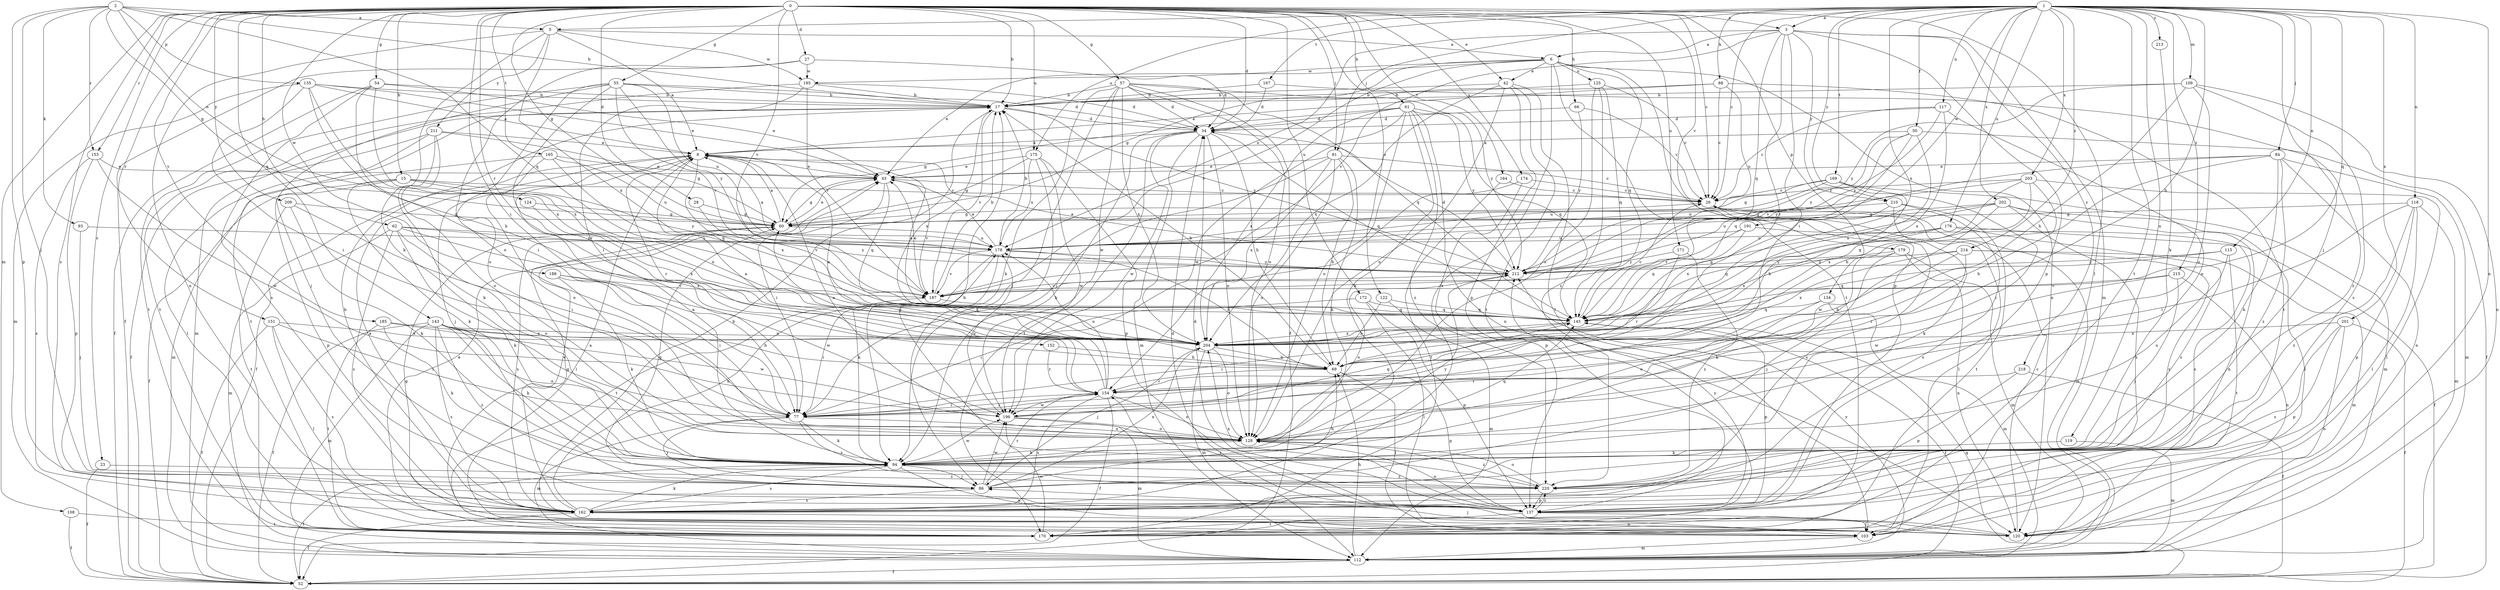 strict digraph  {
0;
1;
2;
3;
5;
6;
8;
15;
17;
23;
26;
27;
28;
34;
42;
43;
50;
52;
54;
55;
57;
60;
61;
62;
66;
69;
77;
81;
84;
86;
88;
93;
94;
103;
108;
109;
112;
115;
117;
118;
119;
120;
122;
124;
125;
128;
134;
135;
137;
143;
145;
151;
152;
153;
154;
162;
164;
165;
167;
169;
170;
171;
172;
174;
175;
176;
178;
179;
185;
187;
188;
191;
195;
196;
201;
202;
203;
204;
209;
210;
211;
212;
213;
214;
215;
218;
220;
0 -> 3  [label=a];
0 -> 15  [label=b];
0 -> 17  [label=b];
0 -> 23  [label=c];
0 -> 26  [label=c];
0 -> 27  [label=d];
0 -> 28  [label=d];
0 -> 34  [label=d];
0 -> 42  [label=e];
0 -> 54  [label=g];
0 -> 55  [label=g];
0 -> 57  [label=g];
0 -> 60  [label=g];
0 -> 61  [label=h];
0 -> 62  [label=h];
0 -> 66  [label=h];
0 -> 77  [label=i];
0 -> 81  [label=j];
0 -> 103  [label=l];
0 -> 108  [label=m];
0 -> 122  [label=o];
0 -> 134  [label=p];
0 -> 143  [label=q];
0 -> 151  [label=r];
0 -> 152  [label=r];
0 -> 153  [label=r];
0 -> 162  [label=s];
0 -> 164  [label=t];
0 -> 165  [label=t];
0 -> 171  [label=u];
0 -> 172  [label=u];
0 -> 174  [label=u];
0 -> 175  [label=u];
0 -> 179  [label=v];
0 -> 185  [label=v];
0 -> 187  [label=v];
0 -> 188  [label=w];
0 -> 209  [label=y];
1 -> 3  [label=a];
1 -> 5  [label=a];
1 -> 26  [label=c];
1 -> 50  [label=f];
1 -> 69  [label=h];
1 -> 81  [label=j];
1 -> 84  [label=j];
1 -> 86  [label=j];
1 -> 88  [label=k];
1 -> 109  [label=m];
1 -> 115  [label=n];
1 -> 117  [label=n];
1 -> 118  [label=n];
1 -> 119  [label=n];
1 -> 120  [label=n];
1 -> 145  [label=q];
1 -> 167  [label=t];
1 -> 169  [label=t];
1 -> 170  [label=t];
1 -> 175  [label=u];
1 -> 176  [label=u];
1 -> 191  [label=w];
1 -> 201  [label=x];
1 -> 202  [label=x];
1 -> 203  [label=x];
1 -> 204  [label=x];
1 -> 210  [label=y];
1 -> 213  [label=z];
1 -> 214  [label=z];
1 -> 215  [label=z];
2 -> 5  [label=a];
2 -> 17  [label=b];
2 -> 60  [label=g];
2 -> 86  [label=j];
2 -> 93  [label=k];
2 -> 124  [label=o];
2 -> 135  [label=p];
2 -> 137  [label=p];
2 -> 145  [label=q];
2 -> 153  [label=r];
3 -> 6  [label=a];
3 -> 77  [label=i];
3 -> 112  [label=m];
3 -> 137  [label=p];
3 -> 145  [label=q];
3 -> 154  [label=r];
3 -> 178  [label=u];
3 -> 187  [label=v];
3 -> 210  [label=y];
3 -> 218  [label=z];
5 -> 6  [label=a];
5 -> 8  [label=a];
5 -> 94  [label=k];
5 -> 120  [label=n];
5 -> 195  [label=w];
5 -> 204  [label=x];
5 -> 211  [label=y];
6 -> 42  [label=e];
6 -> 43  [label=e];
6 -> 60  [label=g];
6 -> 120  [label=n];
6 -> 125  [label=o];
6 -> 137  [label=p];
6 -> 145  [label=q];
6 -> 162  [label=s];
6 -> 170  [label=t];
6 -> 187  [label=v];
6 -> 195  [label=w];
8 -> 43  [label=e];
8 -> 52  [label=f];
8 -> 86  [label=j];
8 -> 154  [label=r];
8 -> 204  [label=x];
15 -> 26  [label=c];
15 -> 52  [label=f];
15 -> 94  [label=k];
15 -> 137  [label=p];
15 -> 204  [label=x];
15 -> 212  [label=y];
17 -> 34  [label=d];
17 -> 112  [label=m];
17 -> 170  [label=t];
17 -> 187  [label=v];
17 -> 204  [label=x];
17 -> 212  [label=y];
23 -> 52  [label=f];
23 -> 220  [label=z];
26 -> 60  [label=g];
26 -> 103  [label=l];
26 -> 112  [label=m];
26 -> 162  [label=s];
27 -> 34  [label=d];
27 -> 52  [label=f];
27 -> 128  [label=o];
27 -> 195  [label=w];
28 -> 60  [label=g];
28 -> 187  [label=v];
34 -> 8  [label=a];
34 -> 69  [label=h];
34 -> 94  [label=k];
34 -> 112  [label=m];
34 -> 128  [label=o];
34 -> 145  [label=q];
34 -> 170  [label=t];
34 -> 196  [label=w];
42 -> 17  [label=b];
42 -> 103  [label=l];
42 -> 128  [label=o];
42 -> 137  [label=p];
42 -> 170  [label=t];
42 -> 204  [label=x];
43 -> 26  [label=c];
43 -> 60  [label=g];
43 -> 77  [label=i];
43 -> 145  [label=q];
43 -> 187  [label=v];
50 -> 8  [label=a];
50 -> 52  [label=f];
50 -> 145  [label=q];
50 -> 187  [label=v];
50 -> 204  [label=x];
50 -> 212  [label=y];
52 -> 145  [label=q];
54 -> 17  [label=b];
54 -> 43  [label=e];
54 -> 52  [label=f];
54 -> 77  [label=i];
54 -> 170  [label=t];
54 -> 204  [label=x];
55 -> 17  [label=b];
55 -> 34  [label=d];
55 -> 86  [label=j];
55 -> 128  [label=o];
55 -> 154  [label=r];
55 -> 162  [label=s];
55 -> 178  [label=u];
55 -> 187  [label=v];
55 -> 212  [label=y];
57 -> 17  [label=b];
57 -> 34  [label=d];
57 -> 52  [label=f];
57 -> 86  [label=j];
57 -> 94  [label=k];
57 -> 128  [label=o];
57 -> 145  [label=q];
57 -> 196  [label=w];
57 -> 204  [label=x];
57 -> 212  [label=y];
60 -> 8  [label=a];
60 -> 43  [label=e];
60 -> 162  [label=s];
60 -> 178  [label=u];
61 -> 34  [label=d];
61 -> 60  [label=g];
61 -> 94  [label=k];
61 -> 120  [label=n];
61 -> 128  [label=o];
61 -> 145  [label=q];
61 -> 196  [label=w];
61 -> 204  [label=x];
61 -> 212  [label=y];
61 -> 220  [label=z];
62 -> 94  [label=k];
62 -> 112  [label=m];
62 -> 128  [label=o];
62 -> 162  [label=s];
62 -> 178  [label=u];
62 -> 204  [label=x];
62 -> 212  [label=y];
66 -> 26  [label=c];
66 -> 34  [label=d];
66 -> 212  [label=y];
69 -> 8  [label=a];
69 -> 17  [label=b];
69 -> 103  [label=l];
69 -> 137  [label=p];
69 -> 154  [label=r];
77 -> 86  [label=j];
77 -> 94  [label=k];
77 -> 112  [label=m];
77 -> 128  [label=o];
77 -> 154  [label=r];
77 -> 220  [label=z];
81 -> 26  [label=c];
81 -> 43  [label=e];
81 -> 69  [label=h];
81 -> 77  [label=i];
81 -> 94  [label=k];
81 -> 128  [label=o];
81 -> 204  [label=x];
84 -> 43  [label=e];
84 -> 69  [label=h];
84 -> 94  [label=k];
84 -> 112  [label=m];
84 -> 120  [label=n];
84 -> 212  [label=y];
84 -> 220  [label=z];
86 -> 60  [label=g];
86 -> 69  [label=h];
86 -> 154  [label=r];
86 -> 162  [label=s];
86 -> 196  [label=w];
86 -> 204  [label=x];
88 -> 8  [label=a];
88 -> 17  [label=b];
88 -> 26  [label=c];
88 -> 170  [label=t];
88 -> 178  [label=u];
93 -> 86  [label=j];
93 -> 178  [label=u];
94 -> 8  [label=a];
94 -> 52  [label=f];
94 -> 86  [label=j];
94 -> 120  [label=n];
94 -> 162  [label=s];
94 -> 196  [label=w];
94 -> 212  [label=y];
94 -> 220  [label=z];
103 -> 8  [label=a];
103 -> 43  [label=e];
103 -> 112  [label=m];
108 -> 52  [label=f];
108 -> 170  [label=t];
109 -> 17  [label=b];
109 -> 69  [label=h];
109 -> 120  [label=n];
109 -> 128  [label=o];
109 -> 162  [label=s];
109 -> 212  [label=y];
112 -> 52  [label=f];
112 -> 69  [label=h];
112 -> 212  [label=y];
115 -> 128  [label=o];
115 -> 145  [label=q];
115 -> 170  [label=t];
115 -> 212  [label=y];
117 -> 26  [label=c];
117 -> 34  [label=d];
117 -> 128  [label=o];
117 -> 204  [label=x];
117 -> 212  [label=y];
118 -> 60  [label=g];
118 -> 77  [label=i];
118 -> 103  [label=l];
118 -> 112  [label=m];
118 -> 137  [label=p];
118 -> 220  [label=z];
119 -> 94  [label=k];
119 -> 112  [label=m];
120 -> 17  [label=b];
120 -> 26  [label=c];
120 -> 34  [label=d];
120 -> 60  [label=g];
120 -> 86  [label=j];
122 -> 69  [label=h];
122 -> 112  [label=m];
122 -> 145  [label=q];
124 -> 60  [label=g];
124 -> 204  [label=x];
125 -> 17  [label=b];
125 -> 26  [label=c];
125 -> 128  [label=o];
125 -> 145  [label=q];
125 -> 220  [label=z];
128 -> 8  [label=a];
128 -> 94  [label=k];
128 -> 145  [label=q];
128 -> 220  [label=z];
134 -> 112  [label=m];
134 -> 128  [label=o];
134 -> 145  [label=q];
135 -> 8  [label=a];
135 -> 17  [label=b];
135 -> 43  [label=e];
135 -> 69  [label=h];
135 -> 77  [label=i];
135 -> 112  [label=m];
135 -> 204  [label=x];
137 -> 34  [label=d];
137 -> 103  [label=l];
137 -> 128  [label=o];
137 -> 154  [label=r];
137 -> 170  [label=t];
137 -> 204  [label=x];
137 -> 212  [label=y];
137 -> 220  [label=z];
143 -> 52  [label=f];
143 -> 69  [label=h];
143 -> 77  [label=i];
143 -> 94  [label=k];
143 -> 112  [label=m];
143 -> 128  [label=o];
143 -> 162  [label=s];
143 -> 204  [label=x];
143 -> 220  [label=z];
145 -> 8  [label=a];
145 -> 26  [label=c];
145 -> 52  [label=f];
145 -> 77  [label=i];
145 -> 137  [label=p];
145 -> 204  [label=x];
151 -> 52  [label=f];
151 -> 77  [label=i];
151 -> 103  [label=l];
151 -> 162  [label=s];
151 -> 204  [label=x];
152 -> 69  [label=h];
152 -> 154  [label=r];
153 -> 43  [label=e];
153 -> 137  [label=p];
153 -> 162  [label=s];
153 -> 196  [label=w];
154 -> 8  [label=a];
154 -> 52  [label=f];
154 -> 60  [label=g];
154 -> 77  [label=i];
154 -> 128  [label=o];
154 -> 162  [label=s];
154 -> 178  [label=u];
154 -> 196  [label=w];
162 -> 8  [label=a];
162 -> 17  [label=b];
162 -> 52  [label=f];
162 -> 60  [label=g];
162 -> 94  [label=k];
162 -> 120  [label=n];
162 -> 178  [label=u];
164 -> 26  [label=c];
164 -> 170  [label=t];
165 -> 43  [label=e];
165 -> 112  [label=m];
165 -> 128  [label=o];
165 -> 145  [label=q];
165 -> 178  [label=u];
167 -> 17  [label=b];
167 -> 34  [label=d];
167 -> 220  [label=z];
169 -> 26  [label=c];
169 -> 60  [label=g];
169 -> 69  [label=h];
169 -> 77  [label=i];
169 -> 112  [label=m];
169 -> 178  [label=u];
170 -> 43  [label=e];
170 -> 196  [label=w];
171 -> 154  [label=r];
171 -> 212  [label=y];
171 -> 220  [label=z];
172 -> 77  [label=i];
172 -> 103  [label=l];
172 -> 137  [label=p];
172 -> 145  [label=q];
174 -> 26  [label=c];
174 -> 137  [label=p];
174 -> 154  [label=r];
175 -> 43  [label=e];
175 -> 60  [label=g];
175 -> 94  [label=k];
175 -> 137  [label=p];
175 -> 178  [label=u];
175 -> 196  [label=w];
176 -> 145  [label=q];
176 -> 162  [label=s];
176 -> 178  [label=u];
176 -> 204  [label=x];
176 -> 220  [label=z];
178 -> 8  [label=a];
178 -> 17  [label=b];
178 -> 43  [label=e];
178 -> 69  [label=h];
178 -> 94  [label=k];
178 -> 170  [label=t];
178 -> 187  [label=v];
178 -> 212  [label=y];
179 -> 86  [label=j];
179 -> 94  [label=k];
179 -> 112  [label=m];
179 -> 120  [label=n];
179 -> 212  [label=y];
185 -> 94  [label=k];
185 -> 170  [label=t];
185 -> 196  [label=w];
185 -> 204  [label=x];
187 -> 17  [label=b];
187 -> 43  [label=e];
187 -> 77  [label=i];
187 -> 145  [label=q];
188 -> 77  [label=i];
188 -> 94  [label=k];
188 -> 187  [label=v];
188 -> 196  [label=w];
191 -> 52  [label=f];
191 -> 145  [label=q];
191 -> 178  [label=u];
191 -> 187  [label=v];
195 -> 17  [label=b];
195 -> 34  [label=d];
195 -> 77  [label=i];
195 -> 170  [label=t];
195 -> 187  [label=v];
196 -> 112  [label=m];
196 -> 128  [label=o];
196 -> 145  [label=q];
196 -> 178  [label=u];
201 -> 52  [label=f];
201 -> 120  [label=n];
201 -> 137  [label=p];
201 -> 162  [label=s];
201 -> 204  [label=x];
202 -> 60  [label=g];
202 -> 103  [label=l];
202 -> 120  [label=n];
202 -> 145  [label=q];
202 -> 162  [label=s];
202 -> 178  [label=u];
202 -> 196  [label=w];
203 -> 26  [label=c];
203 -> 69  [label=h];
203 -> 103  [label=l];
203 -> 145  [label=q];
203 -> 178  [label=u];
203 -> 204  [label=x];
204 -> 69  [label=h];
204 -> 86  [label=j];
204 -> 112  [label=m];
204 -> 128  [label=o];
209 -> 60  [label=g];
209 -> 77  [label=i];
209 -> 94  [label=k];
209 -> 170  [label=t];
210 -> 60  [label=g];
210 -> 94  [label=k];
210 -> 162  [label=s];
210 -> 170  [label=t];
210 -> 204  [label=x];
211 -> 8  [label=a];
211 -> 52  [label=f];
211 -> 60  [label=g];
211 -> 94  [label=k];
211 -> 103  [label=l];
211 -> 128  [label=o];
212 -> 8  [label=a];
212 -> 34  [label=d];
212 -> 128  [label=o];
212 -> 187  [label=v];
213 -> 94  [label=k];
214 -> 69  [label=h];
214 -> 112  [label=m];
214 -> 154  [label=r];
214 -> 204  [label=x];
214 -> 212  [label=y];
214 -> 220  [label=z];
215 -> 86  [label=j];
215 -> 120  [label=n];
215 -> 187  [label=v];
215 -> 196  [label=w];
218 -> 52  [label=f];
218 -> 137  [label=p];
218 -> 154  [label=r];
220 -> 17  [label=b];
220 -> 128  [label=o];
220 -> 137  [label=p];
}
